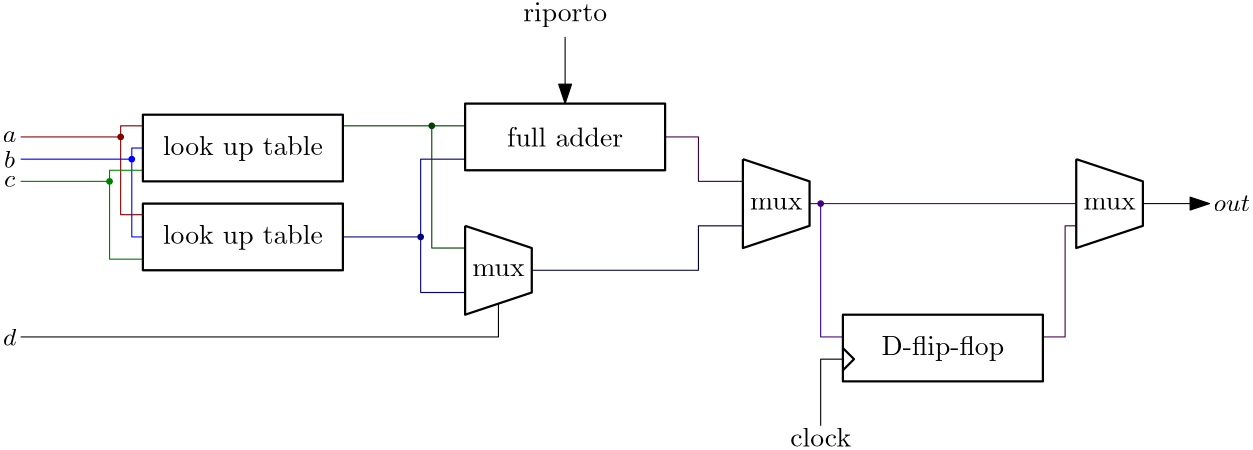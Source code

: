 <?xml version="1.0"?>
<!DOCTYPE ipe SYSTEM "ipe.dtd">
<ipe version="70218" creator="Ipe 7.2.28">
<info created="D:20241014185819" modified="D:20241014190723"/>
<ipestyle name="basic">
<symbol name="arrow/arc(spx)">
<path stroke="sym-stroke" fill="sym-stroke" pen="sym-pen">
0 0 m
-1 0.333 l
-1 -0.333 l
h
</path>
</symbol>
<symbol name="arrow/farc(spx)">
<path stroke="sym-stroke" fill="white" pen="sym-pen">
0 0 m
-1 0.333 l
-1 -0.333 l
h
</path>
</symbol>
<symbol name="arrow/ptarc(spx)">
<path stroke="sym-stroke" fill="sym-stroke" pen="sym-pen">
0 0 m
-1 0.333 l
-0.8 0 l
-1 -0.333 l
h
</path>
</symbol>
<symbol name="arrow/fptarc(spx)">
<path stroke="sym-stroke" fill="white" pen="sym-pen">
0 0 m
-1 0.333 l
-0.8 0 l
-1 -0.333 l
h
</path>
</symbol>
<symbol name="mark/circle(sx)" transformations="translations">
<path fill="sym-stroke">
0.6 0 0 0.6 0 0 e
0.4 0 0 0.4 0 0 e
</path>
</symbol>
<symbol name="mark/disk(sx)" transformations="translations">
<path fill="sym-stroke">
0.6 0 0 0.6 0 0 e
</path>
</symbol>
<symbol name="mark/fdisk(sfx)" transformations="translations">
<group>
<path fill="sym-fill">
0.5 0 0 0.5 0 0 e
</path>
<path fill="sym-stroke" fillrule="eofill">
0.6 0 0 0.6 0 0 e
0.4 0 0 0.4 0 0 e
</path>
</group>
</symbol>
<symbol name="mark/box(sx)" transformations="translations">
<path fill="sym-stroke" fillrule="eofill">
-0.6 -0.6 m
0.6 -0.6 l
0.6 0.6 l
-0.6 0.6 l
h
-0.4 -0.4 m
0.4 -0.4 l
0.4 0.4 l
-0.4 0.4 l
h
</path>
</symbol>
<symbol name="mark/square(sx)" transformations="translations">
<path fill="sym-stroke">
-0.6 -0.6 m
0.6 -0.6 l
0.6 0.6 l
-0.6 0.6 l
h
</path>
</symbol>
<symbol name="mark/fsquare(sfx)" transformations="translations">
<group>
<path fill="sym-fill">
-0.5 -0.5 m
0.5 -0.5 l
0.5 0.5 l
-0.5 0.5 l
h
</path>
<path fill="sym-stroke" fillrule="eofill">
-0.6 -0.6 m
0.6 -0.6 l
0.6 0.6 l
-0.6 0.6 l
h
-0.4 -0.4 m
0.4 -0.4 l
0.4 0.4 l
-0.4 0.4 l
h
</path>
</group>
</symbol>
<symbol name="mark/cross(sx)" transformations="translations">
<group>
<path fill="sym-stroke">
-0.43 -0.57 m
0.57 0.43 l
0.43 0.57 l
-0.57 -0.43 l
h
</path>
<path fill="sym-stroke">
-0.43 0.57 m
0.57 -0.43 l
0.43 -0.57 l
-0.57 0.43 l
h
</path>
</group>
</symbol>
<symbol name="arrow/fnormal(spx)">
<path stroke="sym-stroke" fill="white" pen="sym-pen">
0 0 m
-1 0.333 l
-1 -0.333 l
h
</path>
</symbol>
<symbol name="arrow/pointed(spx)">
<path stroke="sym-stroke" fill="sym-stroke" pen="sym-pen">
0 0 m
-1 0.333 l
-0.8 0 l
-1 -0.333 l
h
</path>
</symbol>
<symbol name="arrow/fpointed(spx)">
<path stroke="sym-stroke" fill="white" pen="sym-pen">
0 0 m
-1 0.333 l
-0.8 0 l
-1 -0.333 l
h
</path>
</symbol>
<symbol name="arrow/linear(spx)">
<path stroke="sym-stroke" pen="sym-pen">
-1 0.333 m
0 0 l
-1 -0.333 l
</path>
</symbol>
<symbol name="arrow/fdouble(spx)">
<path stroke="sym-stroke" fill="white" pen="sym-pen">
0 0 m
-1 0.333 l
-1 -0.333 l
h
-1 0 m
-2 0.333 l
-2 -0.333 l
h
</path>
</symbol>
<symbol name="arrow/double(spx)">
<path stroke="sym-stroke" fill="sym-stroke" pen="sym-pen">
0 0 m
-1 0.333 l
-1 -0.333 l
h
-1 0 m
-2 0.333 l
-2 -0.333 l
h
</path>
</symbol>
<symbol name="arrow/mid-normal(spx)">
<path stroke="sym-stroke" fill="sym-stroke" pen="sym-pen">
0.5 0 m
-0.5 0.333 l
-0.5 -0.333 l
h
</path>
</symbol>
<symbol name="arrow/mid-fnormal(spx)">
<path stroke="sym-stroke" fill="white" pen="sym-pen">
0.5 0 m
-0.5 0.333 l
-0.5 -0.333 l
h
</path>
</symbol>
<symbol name="arrow/mid-pointed(spx)">
<path stroke="sym-stroke" fill="sym-stroke" pen="sym-pen">
0.5 0 m
-0.5 0.333 l
-0.3 0 l
-0.5 -0.333 l
h
</path>
</symbol>
<symbol name="arrow/mid-fpointed(spx)">
<path stroke="sym-stroke" fill="white" pen="sym-pen">
0.5 0 m
-0.5 0.333 l
-0.3 0 l
-0.5 -0.333 l
h
</path>
</symbol>
<symbol name="arrow/mid-double(spx)">
<path stroke="sym-stroke" fill="sym-stroke" pen="sym-pen">
1 0 m
0 0.333 l
0 -0.333 l
h
0 0 m
-1 0.333 l
-1 -0.333 l
h
</path>
</symbol>
<symbol name="arrow/mid-fdouble(spx)">
<path stroke="sym-stroke" fill="white" pen="sym-pen">
1 0 m
0 0.333 l
0 -0.333 l
h
0 0 m
-1 0.333 l
-1 -0.333 l
h
</path>
</symbol>
<anglesize name="22.5 deg" value="22.5"/>
<anglesize name="30 deg" value="30"/>
<anglesize name="45 deg" value="45"/>
<anglesize name="60 deg" value="60"/>
<anglesize name="90 deg" value="90"/>
<arrowsize name="large" value="10"/>
<arrowsize name="small" value="5"/>
<arrowsize name="tiny" value="3"/>
<color name="blue" value="0 0 1"/>
<color name="brown" value="0.647 0.165 0.165"/>
<color name="darkblue" value="0 0 0.545"/>
<color name="darkcyan" value="0 0.545 0.545"/>
<color name="darkgray" value="0.663"/>
<color name="darkgreen" value="0 0.392 0"/>
<color name="darkmagenta" value="0.545 0 0.545"/>
<color name="darkorange" value="1 0.549 0"/>
<color name="darkred" value="0.545 0 0"/>
<color name="gold" value="1 0.843 0"/>
<color name="gray" value="0.745"/>
<color name="green" value="0 1 0"/>
<color name="lightblue" value="0.678 0.847 0.902"/>
<color name="lightcyan" value="0.878 1 1"/>
<color name="lightgray" value="0.827"/>
<color name="lightgreen" value="0.565 0.933 0.565"/>
<color name="lightyellow" value="1 1 0.878"/>
<color name="navy" value="0 0 0.502"/>
<color name="orange" value="1 0.647 0"/>
<color name="pink" value="1 0.753 0.796"/>
<color name="purple" value="0.627 0.125 0.941"/>
<color name="red" value="1 0 0"/>
<color name="seagreen" value="0.18 0.545 0.341"/>
<color name="turquoise" value="0.251 0.878 0.816"/>
<color name="violet" value="0.933 0.51 0.933"/>
<color name="yellow" value="1 1 0"/>
<dashstyle name="dash dot dotted" value="[4 2 1 2 1 2] 0"/>
<dashstyle name="dash dotted" value="[4 2 1 2] 0"/>
<dashstyle name="dashed" value="[4] 0"/>
<dashstyle name="dotted" value="[1 3] 0"/>
<gridsize name="10 pts (~3.5 mm)" value="10"/>
<gridsize name="14 pts (~5 mm)" value="14"/>
<gridsize name="16 pts (~6 mm)" value="16"/>
<gridsize name="20 pts (~7 mm)" value="20"/>
<gridsize name="28 pts (~10 mm)" value="28"/>
<gridsize name="32 pts (~12 mm)" value="32"/>
<gridsize name="4 pts" value="4"/>
<gridsize name="56 pts (~20 mm)" value="56"/>
<gridsize name="8 pts (~3 mm)" value="8"/>
<opacity name="10%" value="0.1"/>
<opacity name="30%" value="0.3"/>
<opacity name="50%" value="0.5"/>
<opacity name="75%" value="0.75"/>
<pen name="fat" value="1.2"/>
<pen name="heavier" value="0.8"/>
<pen name="ultrafat" value="2"/>
<symbolsize name="large" value="5"/>
<symbolsize name="small" value="2"/>
<symbolsize name="tiny" value="1.1"/>
<textsize name="Huge" value="\Huge"/>
<textsize name="LARGE" value="\LARGE"/>
<textsize name="Large" value="\Large"/>
<textsize name="footnote" value="\footnotesize"/>
<textsize name="huge" value="\huge"/>
<textsize name="large" value="\large"/>
<textsize name="script" value="\scriptsize"/>
<textsize name="small" value="\small"/>
<textsize name="tiny" value="\tiny"/>
<textstyle name="center" begin="\begin{center}" end="\end{center}"/>
<textstyle name="item" begin="\begin{itemize}\item{}" end="\end{itemize}"/>
<textstyle name="itemize" begin="\begin{itemize}" end="\end{itemize}"/>
<tiling name="falling" angle="-60" step="4" width="1"/>
<tiling name="rising" angle="30" step="4" width="1"/>
</ipestyle>
<page>
<layer name="alpha"/>
<view layers="alpha" active="alpha"/>
<text layer="alpha" matrix="1 0 0 1 4 16" transformations="translations" pos="188 676" stroke="black" type="label" width="57.562" height="6.926" depth="1.93" halign="center" valign="center">look up table</text>
<text matrix="1 0 0 1 4 -16" transformations="translations" pos="188 676" stroke="black" type="label" width="57.562" height="6.926" depth="1.93" halign="center" valign="center">look up table</text>
<text matrix="1 0 0 1 96 -28" transformations="translations" pos="188 676" stroke="black" type="label" width="18.818" height="4.289" depth="0" halign="center" valign="center">mux</text>
<text matrix="1 0 0 1 120 20" transformations="translations" pos="188 676" stroke="black" type="label" width="41.816" height="6.918" depth="0" halign="center" valign="center">full adder</text>
<text matrix="1 0 0 1 196 -4" transformations="translations" pos="188 676" stroke="black" type="label" width="18.818" height="4.289" depth="0" halign="center" valign="center">mux</text>
<text matrix="1 0 0 1 316 -4" transformations="translations" pos="188 676" stroke="black" type="label" width="18.818" height="4.289" depth="0" halign="center" valign="center">mux</text>
<text matrix="1 0 0 1 256 -56" transformations="translations" pos="188 676" stroke="black" type="label" width="44.14" height="6.926" depth="1.93" halign="center" valign="center">D-flip-flop</text>
<path stroke="black" arrow="normal/normal">
308 732 m
308 708 l
</path>
<text matrix="1 0 0 1 120 64" transformations="translations" pos="188 676" stroke="black" type="label" width="30.22" height="6.661" depth="1.93" halign="center" valign="center">riporto</text>
<path stroke="0.502 0 0">
112 696 m
148 696 l
148 700 l
156 700 l
</path>
<path stroke="0.502 0 0">
148 696 m
148 668 l
156 668 l
</path>
<path stroke="0 0 1">
112 688 m
152 688 l
152 692 l
156 692 l
</path>
<path stroke="0 0 1">
152 688 m
152 660 l
156 660 l
</path>
<path stroke="0 0.502 0">
112 680 m
144 680 l
144 684 l
156 684 l
</path>
<path stroke="0 0.502 0">
144 680 m
144 652 l
156 652 l
</path>
<use name="mark/disk(sx)" pos="148 696" size="small" stroke="0.502 0 0"/>
<use name="mark/disk(sx)" pos="152 688" size="small" stroke="0 0 1"/>
<use name="mark/disk(sx)" pos="144 680" size="small" stroke="0 0.502 0"/>
<text matrix="1 0 0 1 -80 20" transformations="translations" pos="188 676" stroke="black" type="label" width="4.882" height="3.861" depth="0" halign="center" valign="center" size="small" style="math">a</text>
<text matrix="1 0 0 1 -80 12" transformations="translations" pos="188 676" stroke="black" type="label" width="3.949" height="6.227" depth="0" halign="center" valign="center" size="small" style="math">b</text>
<text matrix="1 0 0 1 -80 4" transformations="translations" pos="188 676" stroke="black" type="label" width="3.99" height="3.861" depth="0" halign="center" valign="center" size="small" style="math">c</text>
<text matrix="1 0 0 1 -80 -52" transformations="translations" pos="188 676" stroke="black" type="label" width="4.775" height="6.227" depth="0" halign="center" valign="center" size="small" style="math">d</text>
<path stroke="black">
112 624 m
284 624 l
284 636 l
</path>
<path stroke="0 0 0.502">
228 660 m
256 660 l
256 640 l
272 640 l
</path>
<path stroke="0 0 0.502">
256 660 m
256 688 l
272 688 l
</path>
<path stroke="0 0.251 0">
228 700 m
272 700 l
</path>
<path stroke="0 0.251 0">
260 700 m
260 656 l
272 656 l
</path>
<use name="mark/disk(sx)" pos="260 700" size="small" stroke="0 0.251 0"/>
<use name="mark/disk(sx)" pos="256 660" size="small" stroke="0 0 0.502"/>
<path stroke="0 0 0.251">
296 648 m
356 648 l
356 664 l
372 664 l
</path>
<path stroke="0.251 0 0.251">
344 696 m
356 696 l
356 680 l
372 680 l
</path>
<path stroke="0.251 0 0.502">
396 672 m
400 672 l
400 624 l
408 624 l
</path>
<use name="mark/disk(sx)" pos="400 672" size="small" stroke="0.251 0 0.502"/>
<path stroke="0.251 0 0.502">
400 672 m
492 672 l
</path>
<path stroke="0.251 0 0.251">
480 624 m
488 624 l
488 664 l
492 664 l
</path>
<path stroke="black">
408 616 m
400 616 l
400 592 l
</path>
<text matrix="1 0 0 1 212 -88" transformations="translations" pos="188 676" stroke="black" type="label" width="21.863" height="6.918" depth="0" halign="center" valign="center">clock</text>
<path stroke="black" arrow="normal/normal">
516 672 m
540 672 l
</path>
<text matrix="1 0 0 1 360 -4" transformations="translations" pos="188 676" stroke="black" type="label" width="13.092" height="5.515" depth="0" halign="center" valign="center" size="small" style="math">out</text>
<path stroke="black" pen="heavier">
156 704 m
156 680 l
228 680 l
228 704 l
h
</path>
<path matrix="1 0 0 1 0 -32" stroke="black" pen="heavier">
156 704 m
156 680 l
228 680 l
228 704 l
h
</path>
<path stroke="black" pen="heavier">
272 664 m
272 632 l
296 640 l
296 656 l
272 664 l
</path>
<path matrix="1 0 0 1 116 4" stroke="black" pen="heavier">
156 704 m
156 680 l
228 680 l
228 704 l
h
</path>
<path matrix="1 0 0 1 100 24" stroke="black" pen="heavier">
272 664 m
272 632 l
296 640 l
296 656 l
272 664 l
</path>
<path matrix="1 0 0 1 220 24" stroke="black" pen="heavier">
272 664 m
272 632 l
296 640 l
296 656 l
272 664 l
</path>
<path matrix="1 0 0 1 252 -72" stroke="black" pen="heavier">
156 704 m
156 680 l
228 680 l
228 704 l
h
</path>
<path stroke="black" pen="heavier">
408 620 m
412 616 l
408 612 l
</path>
</page>
</ipe>
